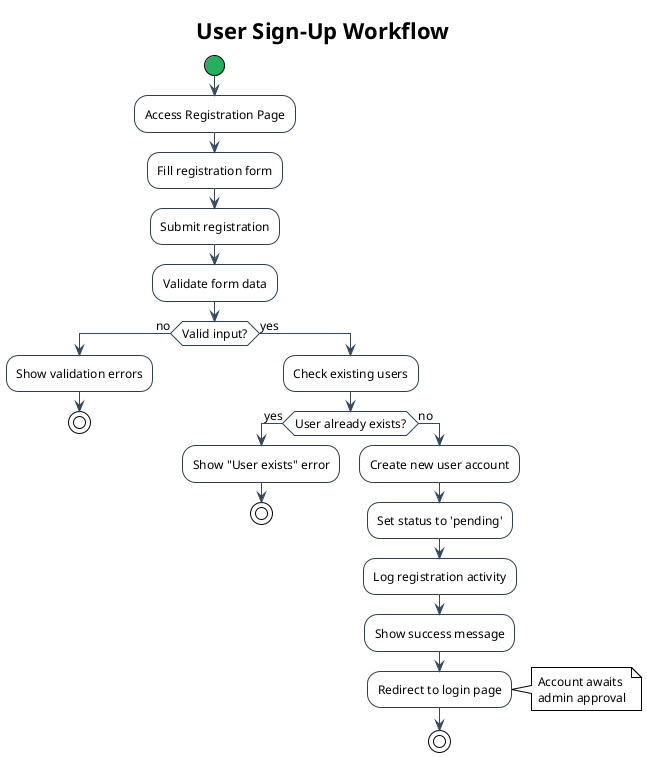 @startuml
!theme plain
skinparam defaultFontName Arial
skinparam defaultFontSize 12
skinparam activityBorderColor #2C3E50
skinparam activityStartColor #27AE60
skinparam activityEndColor #E74C3C
skinparam activityArrowColor #34495E

title User Sign-Up Workflow

start
:Access Registration Page;
:Fill registration form;
:Submit registration;
:Validate form data;

if (Valid input?) then (no)
  :Show validation errors;
  stop
else (yes)
  :Check existing users;
  
  if (User already exists?) then (yes)
    :Show "User exists" error;
    stop
  else (no)
    :Create new user account;
    :Set status to 'pending';
    :Log registration activity;
    :Show success message;
    :Redirect to login page;
    
    note right
      Account awaits
      admin approval
    end note
    
    stop
  endif
endif

@enduml